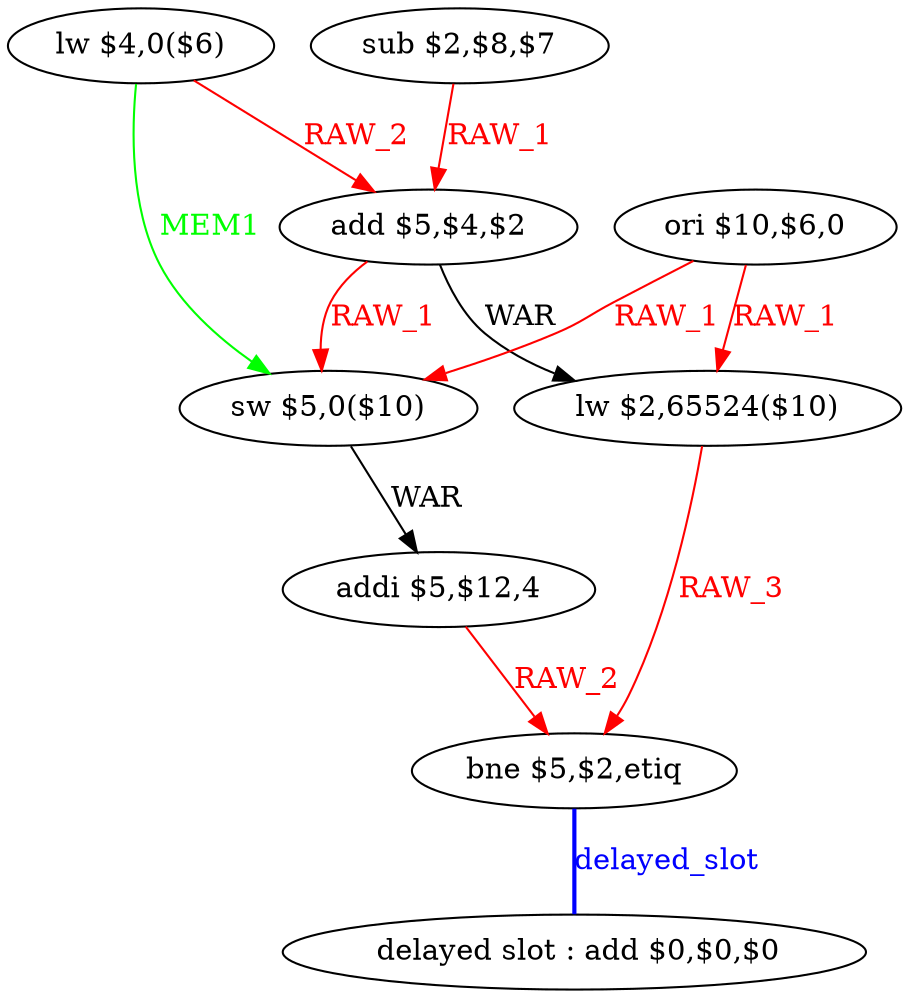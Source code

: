 digraph G1 {
node [shape = ellipse];
i8 [label = " delayed slot : add $0,$0,$0"] ;
i7 ->  i8 [style = bold, dir= none, fontcolor = blue, color = blue, label= "delayed_slot"];
i7 [label = "bne $5,$2,etiq"] ;
i0 [label = "lw $4,0($6)"] ;
i0 ->  i4 [color = green, fontcolor = green, label= "MEM1"];
i0 ->  i3 [color = red, fontcolor = red, label= "RAW_2"];
i4 [label = "sw $5,0($10)"] ;
i4 ->  i6 [label= "WAR"];
i6 [label = "addi $5,$12,4"] ;
i6 ->  i7 [color = red, fontcolor = red, label= "RAW_2"];
i3 [label = "add $5,$4,$2"] ;
i3 ->  i5 [label= "WAR"];
i3 ->  i4 [color = red, fontcolor = red, label= "RAW_1"];
i5 [label = "lw $2,65524($10)"] ;
i5 ->  i7 [color = red, fontcolor = red, label= "RAW_3"];
i1 [label = "ori $10,$6,0"] ;
i1 ->  i5 [color = red, fontcolor = red, label= "RAW_1"];
i1 ->  i4 [color = red, fontcolor = red, label= "RAW_1"];
i2 [label = "sub $2,$8,$7"] ;
i2 ->  i3 [color = red, fontcolor = red, label= "RAW_1"];
}
